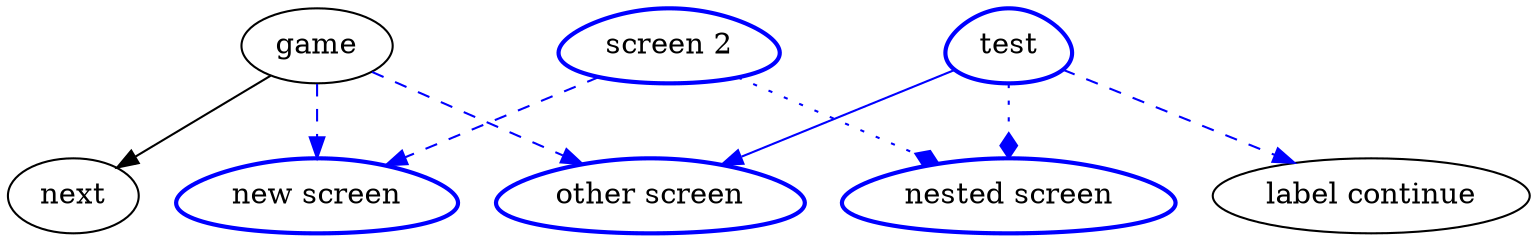 digraph  {
	
	n7[label="game"];
	n3[label="label continue"];
	n2[color="blue",label="nested screen",shape="egg",style="bold"];
	n6[color="blue",label="new screen",shape="egg",style="bold"];
	n8[label="next"];
	n4[color="blue",label="other screen",shape="egg",style="bold"];
	n5[color="blue",label="screen 2",shape="egg",style="bold"];
	n1[color="blue",label="test",shape="egg",style="bold"];
	n7->n6[color="blue",label="",style="dashed"];
	n7->n8[label=""];
	n7->n4[color="blue",label="",style="dashed"];
	n5->n2[arrowhead="diamond",arrowtail="inv",color="blue",style="dotted"];
	n5->n6[color="blue",style="dashed"];
	n1->n2[arrowhead="diamond",arrowtail="inv",color="blue",style="dotted"];
	n1->n3[color="blue",style="dashed"];
	n1->n4[color="blue"];
	
}
